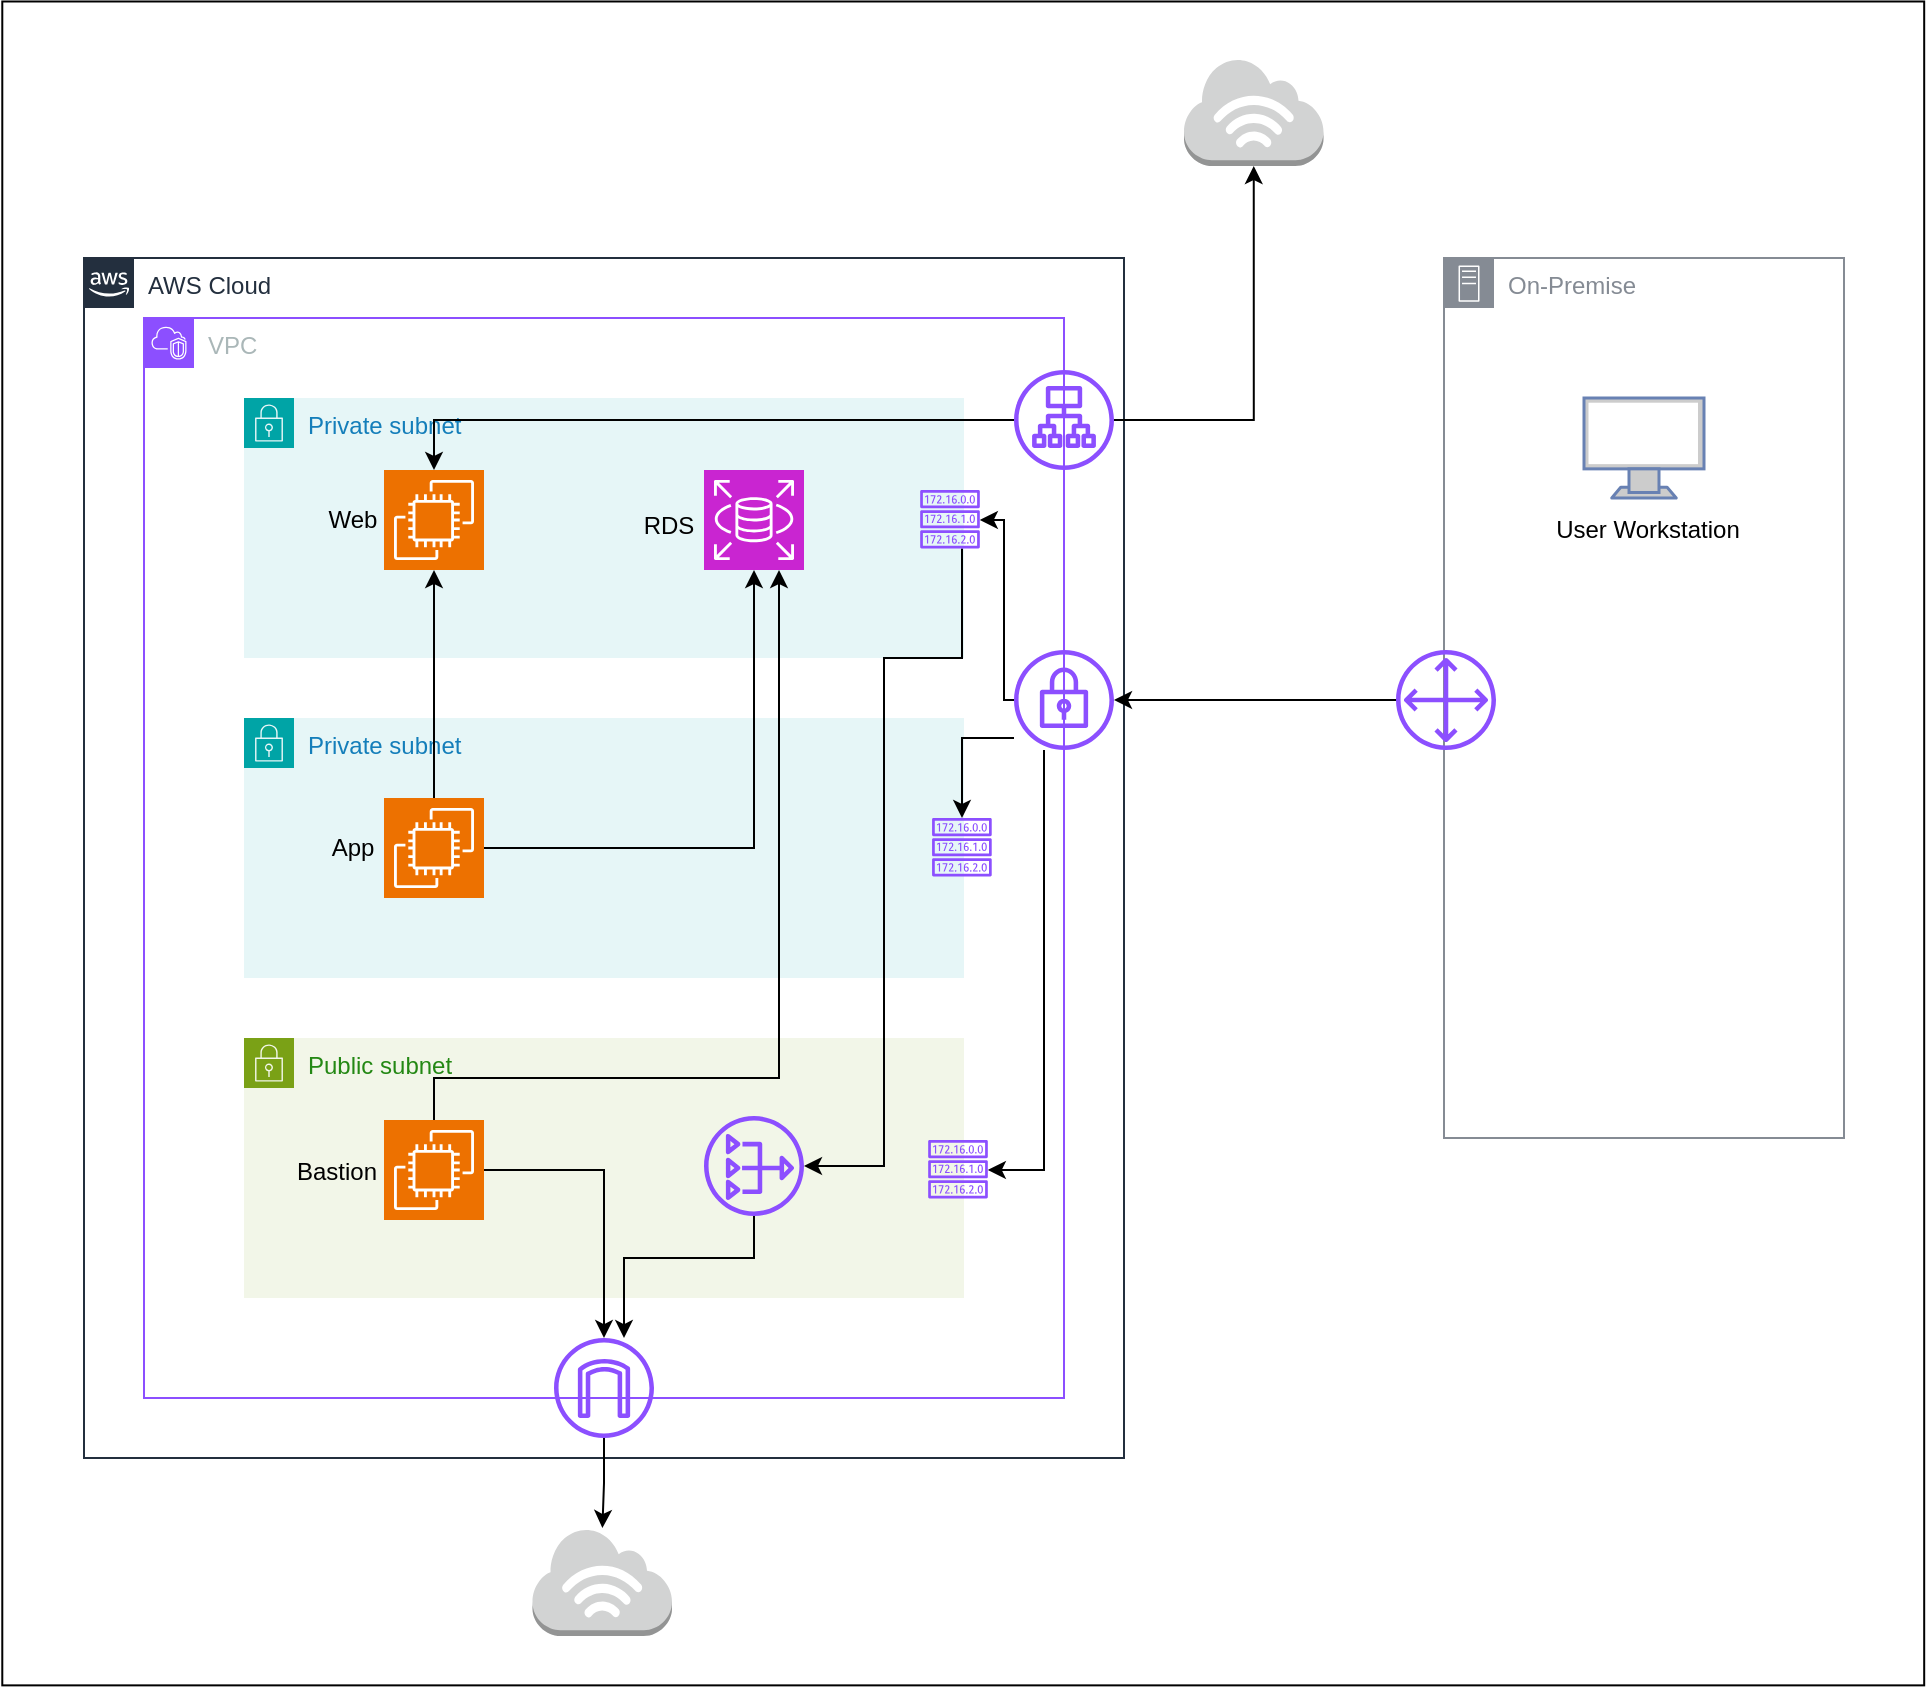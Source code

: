 <mxfile version="24.1.0" type="device">
  <diagram name="Page-1" id="2pc7ABQKDVI6wbmwplQz">
    <mxGraphModel dx="1730" dy="1568" grid="1" gridSize="10" guides="1" tooltips="1" connect="1" arrows="1" fold="1" page="1" pageScale="1" pageWidth="850" pageHeight="1100" math="0" shadow="0">
      <root>
        <mxCell id="0" />
        <mxCell id="1" parent="0" />
        <mxCell id="xhGK8rHvYHz5zUf6zT96-19" value="" style="rounded=0;whiteSpace=wrap;html=1;rotation=-90;" parent="1" vertex="1">
          <mxGeometry x="58.65" y="-187.76" width="841.94" height="960.95" as="geometry" />
        </mxCell>
        <mxCell id="6dY4aCdhk1e7G99GRQFG-1" value="VPC" style="points=[[0,0],[0.25,0],[0.5,0],[0.75,0],[1,0],[1,0.25],[1,0.5],[1,0.75],[1,1],[0.75,1],[0.5,1],[0.25,1],[0,1],[0,0.75],[0,0.5],[0,0.25]];outlineConnect=0;gradientColor=none;html=1;whiteSpace=wrap;fontSize=12;fontStyle=0;container=1;pointerEvents=0;collapsible=0;recursiveResize=0;shape=mxgraph.aws4.group;grIcon=mxgraph.aws4.group_vpc2;strokeColor=#8C4FFF;fillColor=none;verticalAlign=top;align=left;spacingLeft=30;fontColor=#AAB7B8;dashed=0;" parent="1" vertex="1">
          <mxGeometry x="70" y="30" width="460" height="540" as="geometry" />
        </mxCell>
        <mxCell id="6dY4aCdhk1e7G99GRQFG-5" value="Private subnet" style="points=[[0,0],[0.25,0],[0.5,0],[0.75,0],[1,0],[1,0.25],[1,0.5],[1,0.75],[1,1],[0.75,1],[0.5,1],[0.25,1],[0,1],[0,0.75],[0,0.5],[0,0.25]];outlineConnect=0;gradientColor=none;html=1;whiteSpace=wrap;fontSize=12;fontStyle=0;container=1;pointerEvents=0;collapsible=0;recursiveResize=0;shape=mxgraph.aws4.group;grIcon=mxgraph.aws4.group_security_group;grStroke=0;strokeColor=#00A4A6;fillColor=#E6F6F7;verticalAlign=top;align=left;spacingLeft=30;fontColor=#147EBA;dashed=0;" parent="1" vertex="1">
          <mxGeometry x="120" y="70" width="360" height="130" as="geometry" />
        </mxCell>
        <mxCell id="6dY4aCdhk1e7G99GRQFG-7" value="AWS Cloud" style="points=[[0,0],[0.25,0],[0.5,0],[0.75,0],[1,0],[1,0.25],[1,0.5],[1,0.75],[1,1],[0.75,1],[0.5,1],[0.25,1],[0,1],[0,0.75],[0,0.5],[0,0.25]];outlineConnect=0;gradientColor=none;html=1;whiteSpace=wrap;fontSize=12;fontStyle=0;container=1;pointerEvents=0;collapsible=0;recursiveResize=0;shape=mxgraph.aws4.group;grIcon=mxgraph.aws4.group_aws_cloud_alt;strokeColor=#232F3E;fillColor=none;verticalAlign=top;align=left;spacingLeft=30;fontColor=#232F3E;dashed=0;" parent="1" vertex="1">
          <mxGeometry x="40" width="520" height="600" as="geometry" />
        </mxCell>
        <mxCell id="xhGK8rHvYHz5zUf6zT96-2" value="Private subnet" style="points=[[0,0],[0.25,0],[0.5,0],[0.75,0],[1,0],[1,0.25],[1,0.5],[1,0.75],[1,1],[0.75,1],[0.5,1],[0.25,1],[0,1],[0,0.75],[0,0.5],[0,0.25]];outlineConnect=0;gradientColor=none;html=1;whiteSpace=wrap;fontSize=12;fontStyle=0;container=1;pointerEvents=0;collapsible=0;recursiveResize=0;shape=mxgraph.aws4.group;grIcon=mxgraph.aws4.group_security_group;grStroke=0;strokeColor=#00A4A6;fillColor=#E6F6F7;verticalAlign=top;align=left;spacingLeft=30;fontColor=#147EBA;dashed=0;" parent="6dY4aCdhk1e7G99GRQFG-7" vertex="1">
          <mxGeometry x="80" y="230" width="360" height="130" as="geometry" />
        </mxCell>
        <mxCell id="xhGK8rHvYHz5zUf6zT96-3" value="" style="sketch=0;points=[[0,0,0],[0.25,0,0],[0.5,0,0],[0.75,0,0],[1,0,0],[0,1,0],[0.25,1,0],[0.5,1,0],[0.75,1,0],[1,1,0],[0,0.25,0],[0,0.5,0],[0,0.75,0],[1,0.25,0],[1,0.5,0],[1,0.75,0]];outlineConnect=0;fontColor=#232F3E;fillColor=#ED7100;strokeColor=#ffffff;dashed=0;verticalLabelPosition=bottom;verticalAlign=top;align=center;html=1;fontSize=12;fontStyle=0;aspect=fixed;shape=mxgraph.aws4.resourceIcon;resIcon=mxgraph.aws4.ec2;" parent="xhGK8rHvYHz5zUf6zT96-2" vertex="1">
          <mxGeometry x="70" y="40" width="50" height="50" as="geometry" />
        </mxCell>
        <mxCell id="xhGK8rHvYHz5zUf6zT96-4" value="" style="sketch=0;outlineConnect=0;fontColor=#232F3E;gradientColor=none;fillColor=#8C4FFF;strokeColor=none;dashed=0;verticalLabelPosition=bottom;verticalAlign=top;align=center;html=1;fontSize=12;fontStyle=0;aspect=fixed;pointerEvents=1;shape=mxgraph.aws4.route_table;" parent="xhGK8rHvYHz5zUf6zT96-2" vertex="1">
          <mxGeometry x="343.95" y="50" width="30" height="29.23" as="geometry" />
        </mxCell>
        <mxCell id="xhGK8rHvYHz5zUf6zT96-12" value="App" style="text;html=1;align=center;verticalAlign=middle;resizable=0;points=[];autosize=1;strokeColor=none;fillColor=none;" parent="xhGK8rHvYHz5zUf6zT96-2" vertex="1">
          <mxGeometry x="34" y="50" width="40" height="30" as="geometry" />
        </mxCell>
        <mxCell id="6dY4aCdhk1e7G99GRQFG-6" value="Public subnet" style="points=[[0,0],[0.25,0],[0.5,0],[0.75,0],[1,0],[1,0.25],[1,0.5],[1,0.75],[1,1],[0.75,1],[0.5,1],[0.25,1],[0,1],[0,0.75],[0,0.5],[0,0.25]];outlineConnect=0;gradientColor=none;html=1;whiteSpace=wrap;fontSize=12;fontStyle=0;container=1;pointerEvents=0;collapsible=0;recursiveResize=0;shape=mxgraph.aws4.group;grIcon=mxgraph.aws4.group_security_group;grStroke=0;strokeColor=#7AA116;fillColor=#F2F6E8;verticalAlign=top;align=left;spacingLeft=30;fontColor=#248814;dashed=0;" parent="6dY4aCdhk1e7G99GRQFG-7" vertex="1">
          <mxGeometry x="80" y="390" width="360" height="130" as="geometry" />
        </mxCell>
        <mxCell id="xhGK8rHvYHz5zUf6zT96-11" value="Bastion" style="text;html=1;align=center;verticalAlign=middle;resizable=0;points=[];autosize=1;strokeColor=none;fillColor=none;" parent="6dY4aCdhk1e7G99GRQFG-6" vertex="1">
          <mxGeometry x="16" y="52" width="60" height="30" as="geometry" />
        </mxCell>
        <mxCell id="6dY4aCdhk1e7G99GRQFG-8" value="" style="sketch=0;points=[[0,0,0],[0.25,0,0],[0.5,0,0],[0.75,0,0],[1,0,0],[0,1,0],[0.25,1,0],[0.5,1,0],[0.75,1,0],[1,1,0],[0,0.25,0],[0,0.5,0],[0,0.75,0],[1,0.25,0],[1,0.5,0],[1,0.75,0]];outlineConnect=0;fontColor=#232F3E;fillColor=#ED7100;strokeColor=#ffffff;dashed=0;verticalLabelPosition=bottom;verticalAlign=top;align=center;html=1;fontSize=12;fontStyle=0;aspect=fixed;shape=mxgraph.aws4.resourceIcon;resIcon=mxgraph.aws4.ec2;" parent="6dY4aCdhk1e7G99GRQFG-7" vertex="1">
          <mxGeometry x="150" y="106" width="50" height="50" as="geometry" />
        </mxCell>
        <mxCell id="jyqAx-WwXauW84D7ybmp-14" style="edgeStyle=orthogonalEdgeStyle;rounded=0;orthogonalLoop=1;jettySize=auto;html=1;" parent="6dY4aCdhk1e7G99GRQFG-7" source="6dY4aCdhk1e7G99GRQFG-9" target="6dY4aCdhk1e7G99GRQFG-11" edge="1">
          <mxGeometry relative="1" as="geometry" />
        </mxCell>
        <mxCell id="6dY4aCdhk1e7G99GRQFG-9" value="" style="sketch=0;points=[[0,0,0],[0.25,0,0],[0.5,0,0],[0.75,0,0],[1,0,0],[0,1,0],[0.25,1,0],[0.5,1,0],[0.75,1,0],[1,1,0],[0,0.25,0],[0,0.5,0],[0,0.75,0],[1,0.25,0],[1,0.5,0],[1,0.75,0]];outlineConnect=0;fontColor=#232F3E;fillColor=#ED7100;strokeColor=#ffffff;dashed=0;verticalLabelPosition=bottom;verticalAlign=top;align=center;html=1;fontSize=12;fontStyle=0;aspect=fixed;shape=mxgraph.aws4.resourceIcon;resIcon=mxgraph.aws4.ec2;" parent="6dY4aCdhk1e7G99GRQFG-7" vertex="1">
          <mxGeometry x="150" y="431" width="50" height="50" as="geometry" />
        </mxCell>
        <mxCell id="6dY4aCdhk1e7G99GRQFG-10" value="" style="sketch=0;points=[[0,0,0],[0.25,0,0],[0.5,0,0],[0.75,0,0],[1,0,0],[0,1,0],[0.25,1,0],[0.5,1,0],[0.75,1,0],[1,1,0],[0,0.25,0],[0,0.5,0],[0,0.75,0],[1,0.25,0],[1,0.5,0],[1,0.75,0]];outlineConnect=0;fontColor=#232F3E;fillColor=#C925D1;strokeColor=#ffffff;dashed=0;verticalLabelPosition=bottom;verticalAlign=top;align=center;html=1;fontSize=12;fontStyle=0;aspect=fixed;shape=mxgraph.aws4.resourceIcon;resIcon=mxgraph.aws4.rds;" parent="6dY4aCdhk1e7G99GRQFG-7" vertex="1">
          <mxGeometry x="310" y="106" width="50" height="50" as="geometry" />
        </mxCell>
        <mxCell id="6dY4aCdhk1e7G99GRQFG-11" value="" style="sketch=0;outlineConnect=0;fontColor=#232F3E;gradientColor=none;fillColor=#8C4FFF;strokeColor=none;dashed=0;verticalLabelPosition=bottom;verticalAlign=top;align=center;html=1;fontSize=12;fontStyle=0;aspect=fixed;pointerEvents=1;shape=mxgraph.aws4.internet_gateway;" parent="6dY4aCdhk1e7G99GRQFG-7" vertex="1">
          <mxGeometry x="235" y="540" width="50" height="50" as="geometry" />
        </mxCell>
        <mxCell id="jyqAx-WwXauW84D7ybmp-25" style="edgeStyle=orthogonalEdgeStyle;rounded=0;orthogonalLoop=1;jettySize=auto;html=1;" parent="6dY4aCdhk1e7G99GRQFG-7" source="6dY4aCdhk1e7G99GRQFG-12" target="6dY4aCdhk1e7G99GRQFG-11" edge="1">
          <mxGeometry relative="1" as="geometry">
            <Array as="points">
              <mxPoint x="335" y="500" />
              <mxPoint x="270" y="500" />
            </Array>
          </mxGeometry>
        </mxCell>
        <mxCell id="6dY4aCdhk1e7G99GRQFG-12" value="" style="sketch=0;outlineConnect=0;fontColor=#232F3E;gradientColor=none;fillColor=#8C4FFF;strokeColor=none;dashed=0;verticalLabelPosition=bottom;verticalAlign=top;align=center;html=1;fontSize=12;fontStyle=0;aspect=fixed;pointerEvents=1;shape=mxgraph.aws4.nat_gateway;" parent="6dY4aCdhk1e7G99GRQFG-7" vertex="1">
          <mxGeometry x="310" y="429" width="50" height="50" as="geometry" />
        </mxCell>
        <mxCell id="xhGK8rHvYHz5zUf6zT96-5" style="edgeStyle=orthogonalEdgeStyle;rounded=0;orthogonalLoop=1;jettySize=auto;html=1;" parent="6dY4aCdhk1e7G99GRQFG-7" source="jyqAx-WwXauW84D7ybmp-1" target="jyqAx-WwXauW84D7ybmp-16" edge="1">
          <mxGeometry relative="1" as="geometry">
            <Array as="points">
              <mxPoint x="460" y="221" />
              <mxPoint x="460" y="131" />
            </Array>
          </mxGeometry>
        </mxCell>
        <mxCell id="xhGK8rHvYHz5zUf6zT96-6" style="edgeStyle=orthogonalEdgeStyle;rounded=0;orthogonalLoop=1;jettySize=auto;html=1;" parent="6dY4aCdhk1e7G99GRQFG-7" source="jyqAx-WwXauW84D7ybmp-1" target="jyqAx-WwXauW84D7ybmp-17" edge="1">
          <mxGeometry relative="1" as="geometry">
            <Array as="points">
              <mxPoint x="480" y="456" />
            </Array>
          </mxGeometry>
        </mxCell>
        <mxCell id="xhGK8rHvYHz5zUf6zT96-7" style="edgeStyle=orthogonalEdgeStyle;rounded=0;orthogonalLoop=1;jettySize=auto;html=1;" parent="6dY4aCdhk1e7G99GRQFG-7" source="jyqAx-WwXauW84D7ybmp-1" target="xhGK8rHvYHz5zUf6zT96-4" edge="1">
          <mxGeometry relative="1" as="geometry">
            <Array as="points">
              <mxPoint x="439" y="240" />
            </Array>
          </mxGeometry>
        </mxCell>
        <mxCell id="jyqAx-WwXauW84D7ybmp-1" value="" style="sketch=0;outlineConnect=0;fontColor=#232F3E;gradientColor=none;fillColor=#8C4FFF;strokeColor=none;dashed=0;verticalLabelPosition=bottom;verticalAlign=top;align=center;html=1;fontSize=12;fontStyle=0;aspect=fixed;pointerEvents=1;shape=mxgraph.aws4.vpn_gateway;" parent="6dY4aCdhk1e7G99GRQFG-7" vertex="1">
          <mxGeometry x="465" y="196" width="50" height="50" as="geometry" />
        </mxCell>
        <mxCell id="jyqAx-WwXauW84D7ybmp-24" style="edgeStyle=orthogonalEdgeStyle;rounded=0;orthogonalLoop=1;jettySize=auto;html=1;" parent="6dY4aCdhk1e7G99GRQFG-7" source="jyqAx-WwXauW84D7ybmp-16" target="6dY4aCdhk1e7G99GRQFG-12" edge="1">
          <mxGeometry relative="1" as="geometry">
            <Array as="points">
              <mxPoint x="439" y="200" />
              <mxPoint x="400" y="200" />
              <mxPoint x="400" y="454" />
            </Array>
          </mxGeometry>
        </mxCell>
        <mxCell id="jyqAx-WwXauW84D7ybmp-16" value="" style="sketch=0;outlineConnect=0;fontColor=#232F3E;gradientColor=none;fillColor=#8C4FFF;strokeColor=none;dashed=0;verticalLabelPosition=bottom;verticalAlign=top;align=center;html=1;fontSize=12;fontStyle=0;aspect=fixed;pointerEvents=1;shape=mxgraph.aws4.route_table;" parent="6dY4aCdhk1e7G99GRQFG-7" vertex="1">
          <mxGeometry x="418" y="116" width="30" height="29.23" as="geometry" />
        </mxCell>
        <mxCell id="jyqAx-WwXauW84D7ybmp-17" value="" style="sketch=0;outlineConnect=0;fontColor=#232F3E;gradientColor=none;fillColor=#8C4FFF;strokeColor=none;dashed=0;verticalLabelPosition=bottom;verticalAlign=top;align=center;html=1;fontSize=12;fontStyle=0;aspect=fixed;pointerEvents=1;shape=mxgraph.aws4.route_table;" parent="6dY4aCdhk1e7G99GRQFG-7" vertex="1">
          <mxGeometry x="422" y="441" width="30" height="29.23" as="geometry" />
        </mxCell>
        <mxCell id="jyqAx-WwXauW84D7ybmp-19" value="" style="sketch=0;outlineConnect=0;fontColor=#232F3E;gradientColor=none;fillColor=#8C4FFF;strokeColor=none;dashed=0;verticalLabelPosition=bottom;verticalAlign=top;align=center;html=1;fontSize=12;fontStyle=0;aspect=fixed;pointerEvents=1;shape=mxgraph.aws4.application_load_balancer;" parent="6dY4aCdhk1e7G99GRQFG-7" vertex="1">
          <mxGeometry x="465" y="56" width="50" height="50" as="geometry" />
        </mxCell>
        <mxCell id="jyqAx-WwXauW84D7ybmp-23" style="edgeStyle=orthogonalEdgeStyle;rounded=0;orthogonalLoop=1;jettySize=auto;html=1;entryX=0.5;entryY=0;entryDx=0;entryDy=0;entryPerimeter=0;" parent="6dY4aCdhk1e7G99GRQFG-7" source="jyqAx-WwXauW84D7ybmp-19" target="6dY4aCdhk1e7G99GRQFG-8" edge="1">
          <mxGeometry relative="1" as="geometry" />
        </mxCell>
        <mxCell id="xhGK8rHvYHz5zUf6zT96-8" style="edgeStyle=orthogonalEdgeStyle;rounded=0;orthogonalLoop=1;jettySize=auto;html=1;entryX=0.5;entryY=1;entryDx=0;entryDy=0;entryPerimeter=0;" parent="6dY4aCdhk1e7G99GRQFG-7" source="xhGK8rHvYHz5zUf6zT96-3" target="6dY4aCdhk1e7G99GRQFG-8" edge="1">
          <mxGeometry relative="1" as="geometry" />
        </mxCell>
        <mxCell id="xhGK8rHvYHz5zUf6zT96-9" style="edgeStyle=orthogonalEdgeStyle;rounded=0;orthogonalLoop=1;jettySize=auto;html=1;entryX=0.5;entryY=1;entryDx=0;entryDy=0;entryPerimeter=0;" parent="6dY4aCdhk1e7G99GRQFG-7" source="xhGK8rHvYHz5zUf6zT96-3" target="6dY4aCdhk1e7G99GRQFG-10" edge="1">
          <mxGeometry relative="1" as="geometry">
            <Array as="points">
              <mxPoint x="335" y="295" />
            </Array>
          </mxGeometry>
        </mxCell>
        <mxCell id="xhGK8rHvYHz5zUf6zT96-10" style="edgeStyle=orthogonalEdgeStyle;rounded=0;orthogonalLoop=1;jettySize=auto;html=1;entryX=0.75;entryY=1;entryDx=0;entryDy=0;entryPerimeter=0;" parent="6dY4aCdhk1e7G99GRQFG-7" source="6dY4aCdhk1e7G99GRQFG-9" target="6dY4aCdhk1e7G99GRQFG-10" edge="1">
          <mxGeometry relative="1" as="geometry">
            <Array as="points">
              <mxPoint x="175" y="410" />
              <mxPoint x="348" y="410" />
            </Array>
          </mxGeometry>
        </mxCell>
        <mxCell id="xhGK8rHvYHz5zUf6zT96-13" value="Web" style="text;html=1;align=center;verticalAlign=middle;resizable=0;points=[];autosize=1;strokeColor=none;fillColor=none;" parent="6dY4aCdhk1e7G99GRQFG-7" vertex="1">
          <mxGeometry x="109" y="116" width="50" height="30" as="geometry" />
        </mxCell>
        <mxCell id="6dY4aCdhk1e7G99GRQFG-14" value="On-Premise" style="sketch=0;outlineConnect=0;gradientColor=none;html=1;whiteSpace=wrap;fontSize=12;fontStyle=0;shape=mxgraph.aws4.group;grIcon=mxgraph.aws4.group_on_premise;strokeColor=#858B94;fillColor=none;verticalAlign=top;align=left;spacingLeft=30;fontColor=#858B94;dashed=0;" parent="1" vertex="1">
          <mxGeometry x="720" width="200" height="440" as="geometry" />
        </mxCell>
        <mxCell id="6dY4aCdhk1e7G99GRQFG-17" value="" style="fontColor=#0066CC;verticalAlign=top;verticalLabelPosition=bottom;labelPosition=center;align=center;html=1;outlineConnect=0;fillColor=#CCCCCC;strokeColor=#6881B3;gradientColor=none;gradientDirection=north;strokeWidth=2;shape=mxgraph.networks.monitor;" parent="1" vertex="1">
          <mxGeometry x="790" y="70" width="60" height="50" as="geometry" />
        </mxCell>
        <mxCell id="6dY4aCdhk1e7G99GRQFG-18" value="User Workstation" style="text;html=1;align=center;verticalAlign=middle;whiteSpace=wrap;rounded=0;" parent="1" vertex="1">
          <mxGeometry x="767" y="121" width="110" height="30" as="geometry" />
        </mxCell>
        <mxCell id="jyqAx-WwXauW84D7ybmp-6" style="edgeStyle=orthogonalEdgeStyle;rounded=0;orthogonalLoop=1;jettySize=auto;html=1;" parent="1" source="jyqAx-WwXauW84D7ybmp-2" target="jyqAx-WwXauW84D7ybmp-1" edge="1">
          <mxGeometry relative="1" as="geometry" />
        </mxCell>
        <mxCell id="jyqAx-WwXauW84D7ybmp-2" value="" style="sketch=0;outlineConnect=0;fontColor=#232F3E;gradientColor=none;fillColor=#8C4FFF;strokeColor=none;dashed=0;verticalLabelPosition=bottom;verticalAlign=top;align=center;html=1;fontSize=12;fontStyle=0;aspect=fixed;pointerEvents=1;shape=mxgraph.aws4.customer_gateway;" parent="1" vertex="1">
          <mxGeometry x="696" y="196" width="50" height="50" as="geometry" />
        </mxCell>
        <mxCell id="jyqAx-WwXauW84D7ybmp-7" value="" style="outlineConnect=0;dashed=0;verticalLabelPosition=bottom;verticalAlign=top;align=center;html=1;shape=mxgraph.aws3.internet_3;fillColor=#D2D3D3;gradientColor=none;" parent="1" vertex="1">
          <mxGeometry x="264.25" y="635" width="69.75" height="54" as="geometry" />
        </mxCell>
        <mxCell id="jyqAx-WwXauW84D7ybmp-8" style="edgeStyle=orthogonalEdgeStyle;rounded=0;orthogonalLoop=1;jettySize=auto;html=1;" parent="1" source="6dY4aCdhk1e7G99GRQFG-11" target="jyqAx-WwXauW84D7ybmp-7" edge="1">
          <mxGeometry relative="1" as="geometry" />
        </mxCell>
        <mxCell id="jyqAx-WwXauW84D7ybmp-20" value="" style="outlineConnect=0;dashed=0;verticalLabelPosition=bottom;verticalAlign=top;align=center;html=1;shape=mxgraph.aws3.internet_3;fillColor=#D2D3D3;gradientColor=none;" parent="1" vertex="1">
          <mxGeometry x="590" y="-100" width="69.75" height="54" as="geometry" />
        </mxCell>
        <mxCell id="jyqAx-WwXauW84D7ybmp-21" style="edgeStyle=orthogonalEdgeStyle;rounded=0;orthogonalLoop=1;jettySize=auto;html=1;entryX=0.5;entryY=1;entryDx=0;entryDy=0;entryPerimeter=0;" parent="1" source="jyqAx-WwXauW84D7ybmp-19" target="jyqAx-WwXauW84D7ybmp-20" edge="1">
          <mxGeometry relative="1" as="geometry" />
        </mxCell>
        <mxCell id="xhGK8rHvYHz5zUf6zT96-14" value="RDS" style="text;html=1;align=center;verticalAlign=middle;resizable=0;points=[];autosize=1;strokeColor=none;fillColor=none;" parent="1" vertex="1">
          <mxGeometry x="307" y="119" width="50" height="30" as="geometry" />
        </mxCell>
      </root>
    </mxGraphModel>
  </diagram>
</mxfile>
